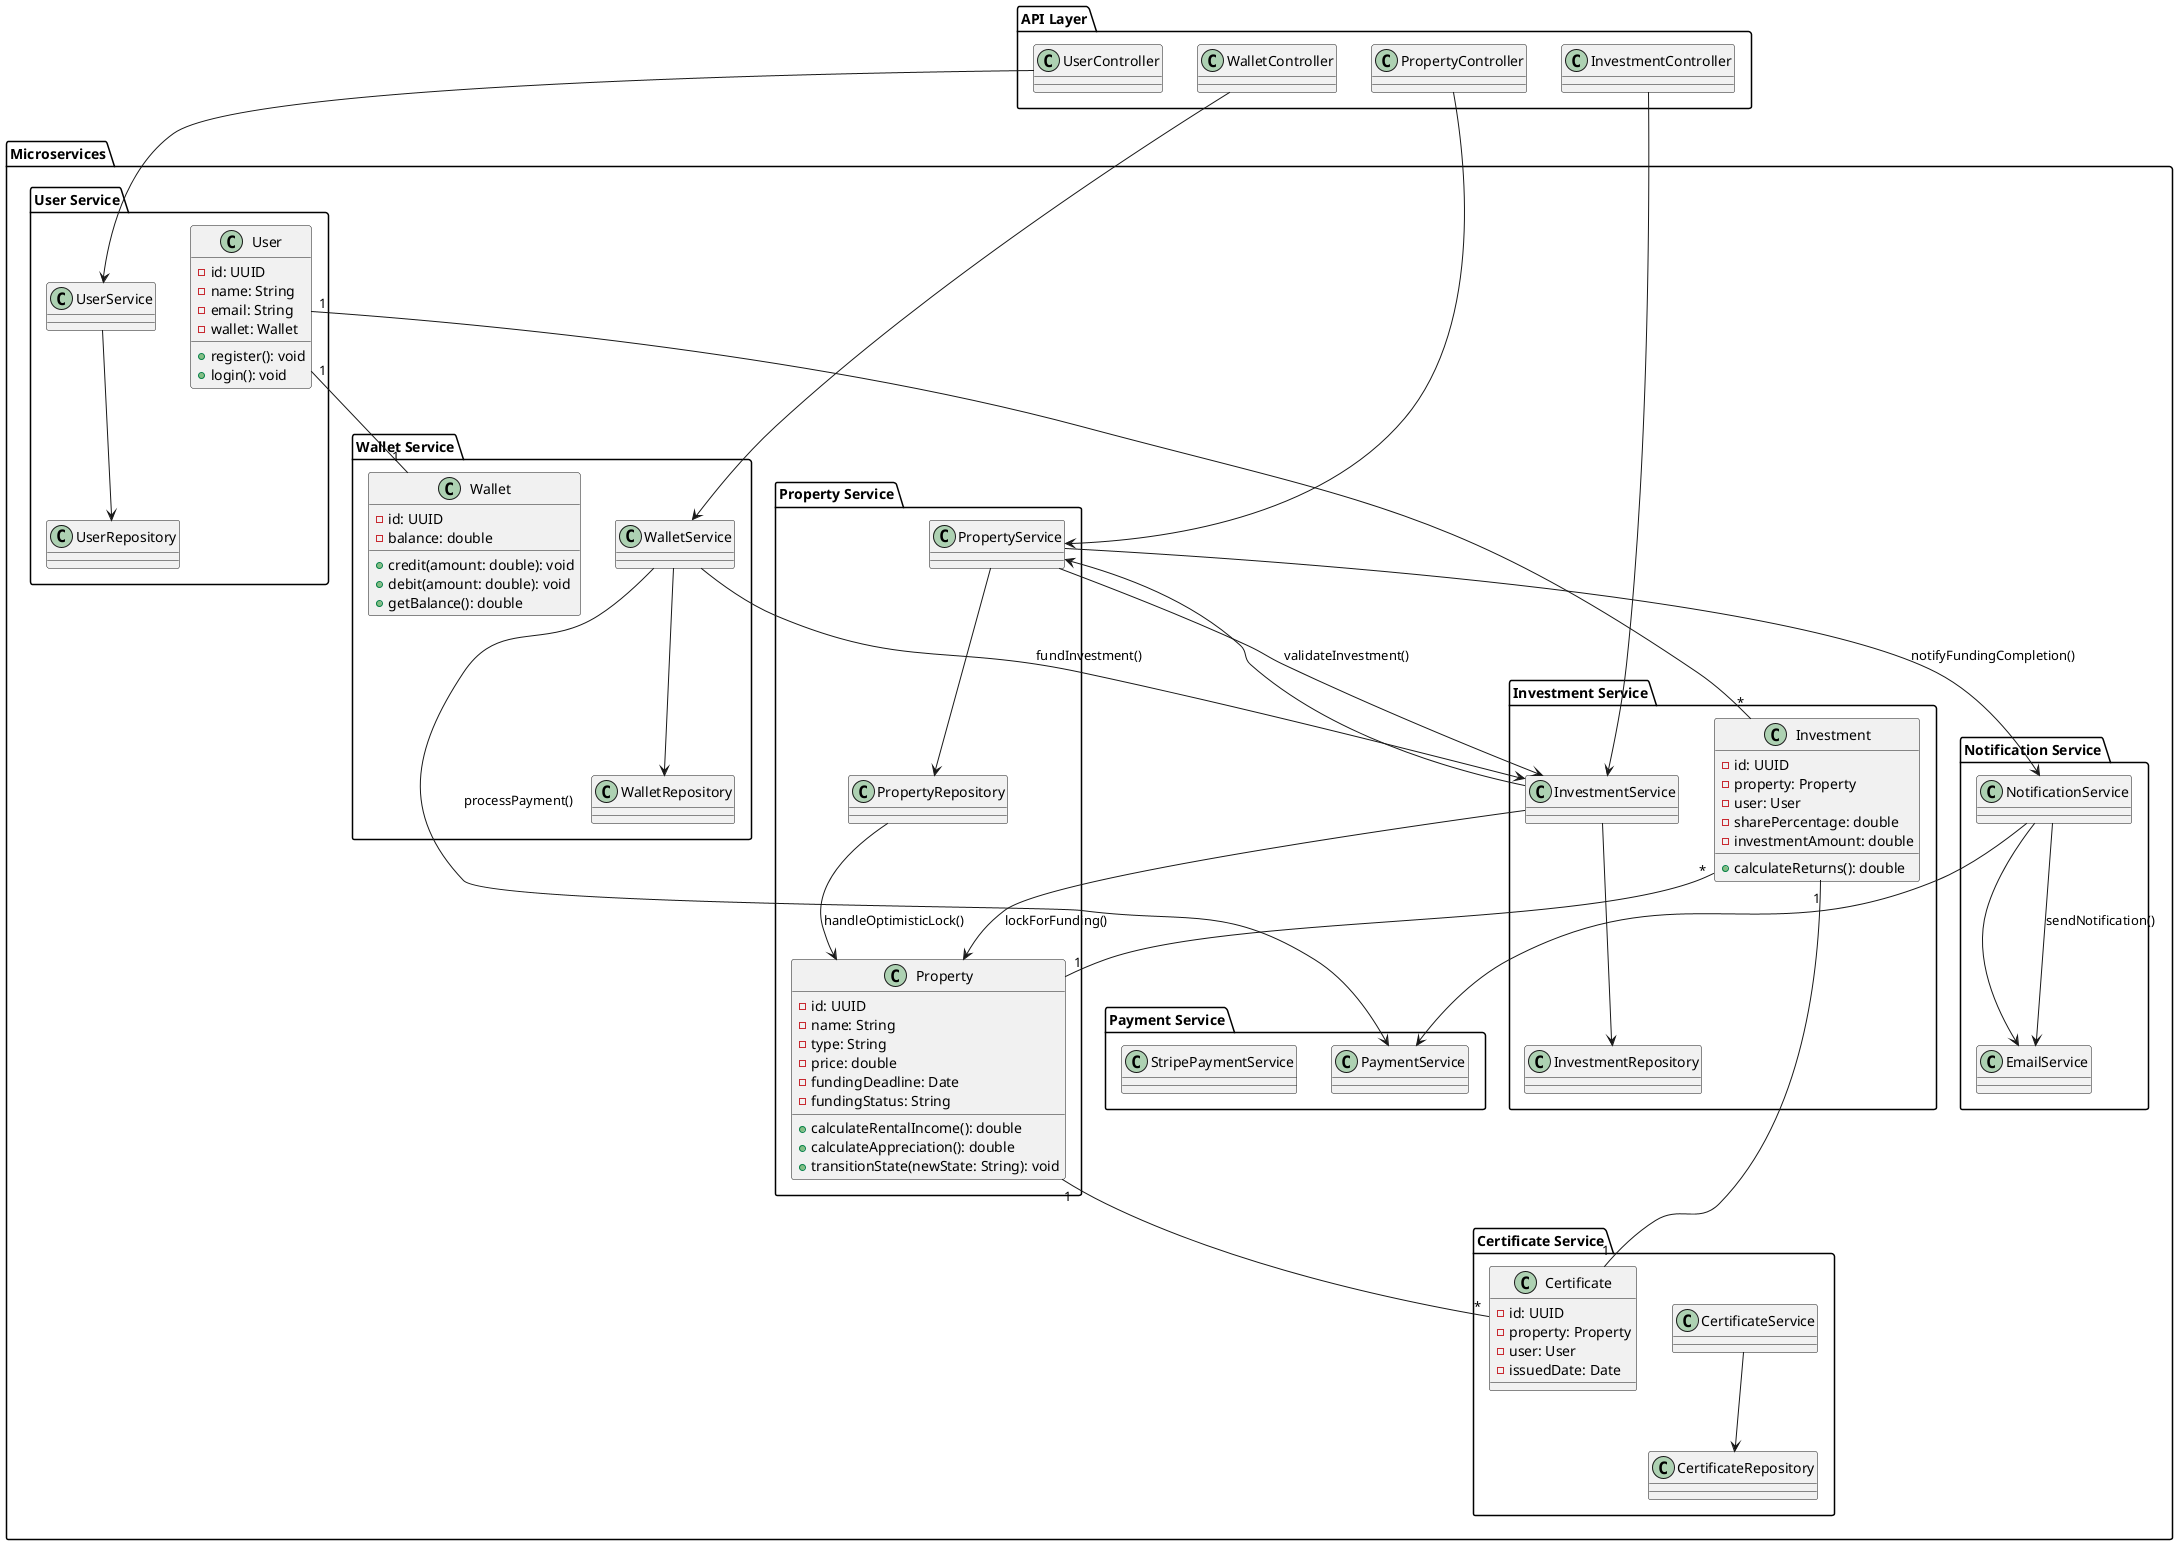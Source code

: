 @startuml archi-diagram-v4

' Layers
package "API Layer" {
    class PropertyController
    class InvestmentController
    class UserController
    class WalletController
}

package "Microservices" {
    package "Property Service" {
        class PropertyService
        class PropertyRepository
        class Property {
          - id: UUID
          - name: String
          - type: String
          - price: double
          - fundingDeadline: Date
          - fundingStatus: String
          + calculateRentalIncome(): double
          + calculateAppreciation(): double
          + transitionState(newState: String): void
        }
    }

    package "Investment Service" {
        class InvestmentService
        class InvestmentRepository
        class Investment {
          - id: UUID
          - property: Property
          - user: User
          - sharePercentage: double
          - investmentAmount: double
          + calculateReturns(): double
        }
    }

    package "User Service" {
        class UserService
        class UserRepository
        class User {
          - id: UUID
          - name: String
          - email: String
          - wallet: Wallet
          + register(): void
          + login(): void
        }
    }

    package "Wallet Service" {
        class WalletService
        class WalletRepository
        class Wallet {
          - id: UUID
          - balance: double
          + credit(amount: double): void
          + debit(amount: double): void
          + getBalance(): double
        }
    }

    package "Notification Service" {
        class NotificationService
        class EmailService
    }

    package "Payment Service" {
        class PaymentService
        class StripePaymentService
    }

    package "Certificate Service" {
        class CertificateService
        class CertificateRepository
        class Certificate {
          - id: UUID
          - property: Property
          - user: User
          - issuedDate: Date
        }
    }
}

' Relationships
PropertyController --> PropertyService
UserController --> UserService
InvestmentController --> InvestmentService
WalletController --> WalletService

PropertyService --> PropertyRepository
InvestmentService --> InvestmentRepository
InvestmentService --> PropertyService
UserService --> UserRepository
WalletService --> WalletRepository
CertificateService --> CertificateRepository
NotificationService --> EmailService
NotificationService --> PaymentService

Property "1" -- "*" Investment
User "1" -- "*" Investment
User "1" -- "1" Wallet
Investment "1" -- "1" Certificate
Property "1" -- "*" Certificate

' Domain-Specific Enhancements
PropertyService --> NotificationService : notifyFundingCompletion()
PropertyService --> InvestmentService : validateInvestment()
WalletService --> PaymentService : processPayment()
WalletService --> InvestmentService : fundInvestment()
NotificationService --> EmailService : sendNotification()

' Concurrency and Scalability
InvestmentService --> Property : lockForFunding()
PropertyRepository --> Property : handleOptimisticLock()

@enduml
